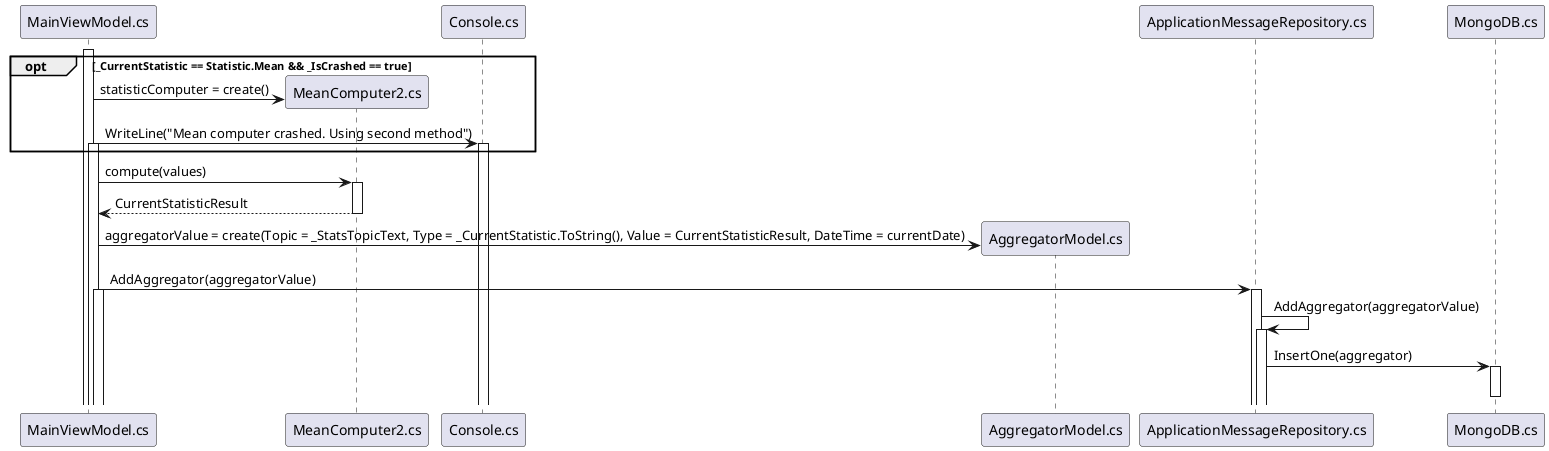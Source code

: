 @startuml

opt _CurrentStatistic == Statistic.Mean && _IsCrashed == true
activate MainViewModel.cs
MainViewModel.cs -> MeanComputer2.cs**: statisticComputer = create()
MainViewModel.cs -> Console.cs : WriteLine("Mean computer crashed. Using second method")
activate MainViewModel.cs
activate Console.cs
end

MainViewModel.cs -> MeanComputer2.cs : compute(values)
activate MeanComputer2.cs
MeanComputer2.cs --> MainViewModel.cs: CurrentStatisticResult
deactivate MeanComputer2.cs

MainViewModel.cs -> AggregatorModel.cs**: aggregatorValue = create(Topic = _StatsTopicText, Type = _CurrentStatistic.ToString(), Value = CurrentStatisticResult, DateTime = currentDate)

MainViewModel.cs -> ApplicationMessageRepository.cs: AddAggregator(aggregatorValue)
activate MainViewModel.cs
activate ApplicationMessageRepository.cs

ApplicationMessageRepository.cs -> ApplicationMessageRepository.cs : AddAggregator(aggregatorValue)
activate ApplicationMessageRepository.cs
ApplicationMessageRepository.cs -> MongoDB.cs: InsertOne(aggregator)
activate MongoDB.cs
deactivate MongoDB.cs
@enduml